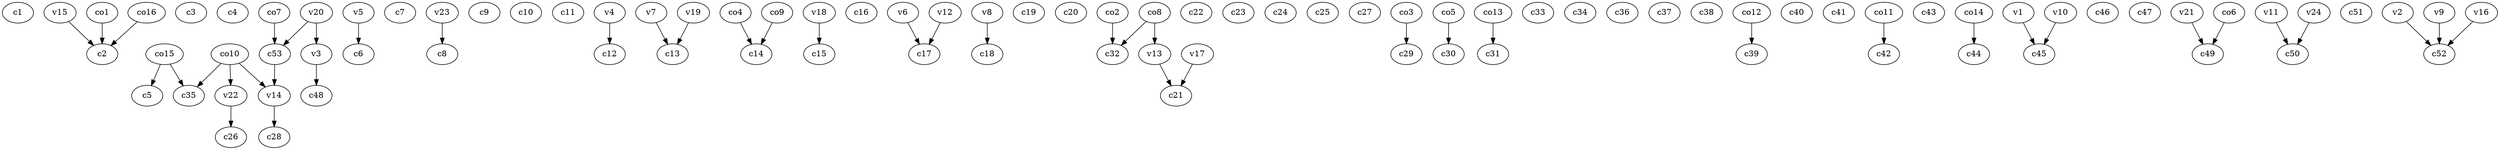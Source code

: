 strict digraph  {
c1;
c2;
c3;
c4;
c5;
c6;
c7;
c8;
c9;
c10;
c11;
c12;
c13;
c14;
c15;
c16;
c17;
c18;
c19;
c20;
c21;
c22;
c23;
c24;
c25;
c26;
c27;
c28;
c29;
c30;
c31;
c32;
c33;
c34;
c35;
c36;
c37;
c38;
c39;
c40;
c41;
c42;
c43;
c44;
c45;
c46;
c47;
c48;
c49;
c50;
c51;
c52;
c53;
v1;
v2;
v3;
v4;
v5;
v6;
v7;
v8;
v9;
v10;
v11;
v12;
v13;
v14;
v15;
v16;
v17;
v18;
v19;
v20;
v21;
v22;
v23;
v24;
co1;
co2;
co3;
co4;
co5;
co6;
co7;
co8;
co9;
co10;
co11;
co12;
co13;
co14;
co15;
co16;
c53 -> v14  [weight=1];
v1 -> c45  [weight=1];
v2 -> c52  [weight=1];
v3 -> c48  [weight=1];
v4 -> c12  [weight=1];
v5 -> c6  [weight=1];
v6 -> c17  [weight=1];
v7 -> c13  [weight=1];
v8 -> c18  [weight=1];
v9 -> c52  [weight=1];
v10 -> c45  [weight=1];
v11 -> c50  [weight=1];
v12 -> c17  [weight=1];
v13 -> c21  [weight=1];
v14 -> c28  [weight=1];
v15 -> c2  [weight=1];
v16 -> c52  [weight=1];
v17 -> c21  [weight=1];
v18 -> c15  [weight=1];
v19 -> c13  [weight=1];
v20 -> c53  [weight=1];
v20 -> v3  [weight=1];
v21 -> c49  [weight=1];
v22 -> c26  [weight=1];
v23 -> c8  [weight=1];
v24 -> c50  [weight=1];
co1 -> c2  [weight=1];
co2 -> c32  [weight=1];
co3 -> c29  [weight=1];
co4 -> c14  [weight=1];
co5 -> c30  [weight=1];
co6 -> c49  [weight=1];
co7 -> c53  [weight=1];
co8 -> c32  [weight=1];
co8 -> v13  [weight=1];
co9 -> c14  [weight=1];
co10 -> c35  [weight=1];
co10 -> v14  [weight=1];
co10 -> v22  [weight=1];
co11 -> c42  [weight=1];
co12 -> c39  [weight=1];
co13 -> c31  [weight=1];
co14 -> c44  [weight=1];
co15 -> c5  [weight=1];
co15 -> c35  [weight=1];
co16 -> c2  [weight=1];
}
